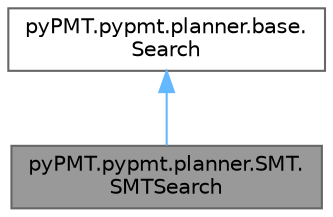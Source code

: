 digraph "pyPMT.pypmt.planner.SMT.SMTSearch"
{
 // LATEX_PDF_SIZE
  bgcolor="transparent";
  edge [fontname=Helvetica,fontsize=10,labelfontname=Helvetica,labelfontsize=10];
  node [fontname=Helvetica,fontsize=10,shape=box,height=0.2,width=0.4];
  Node1 [id="Node000001",label="pyPMT.pypmt.planner.SMT.\lSMTSearch",height=0.2,width=0.4,color="gray40", fillcolor="grey60", style="filled", fontcolor="black",tooltip=" "];
  Node2 -> Node1 [id="edge1_Node000001_Node000002",dir="back",color="steelblue1",style="solid",tooltip=" "];
  Node2 [id="Node000002",label="pyPMT.pypmt.planner.base.\lSearch",height=0.2,width=0.4,color="gray40", fillcolor="white", style="filled",URL="$classpyPMT_1_1pypmt_1_1planner_1_1base_1_1Search.html",tooltip=" "];
}
